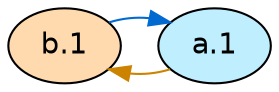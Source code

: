 digraph G {
  rankdir="TB"
  node [shape=oval style=filled fontname=Helvetica fontsize=14]
  node [fillcolor="#ffdaaf" fontcolor="#000000"] 
       b[label="b.1"]
  node [fillcolor="#bfefff" fontcolor="#000000"] 
       a[label="a.1"]
  edge [dir=back color="#cc8400" style="solid"]
        "b" -> "a" 
  edge [dir=back color="#006ad1" style="solid"]
        "a" -> "b" 

  {rank = max b a}
}